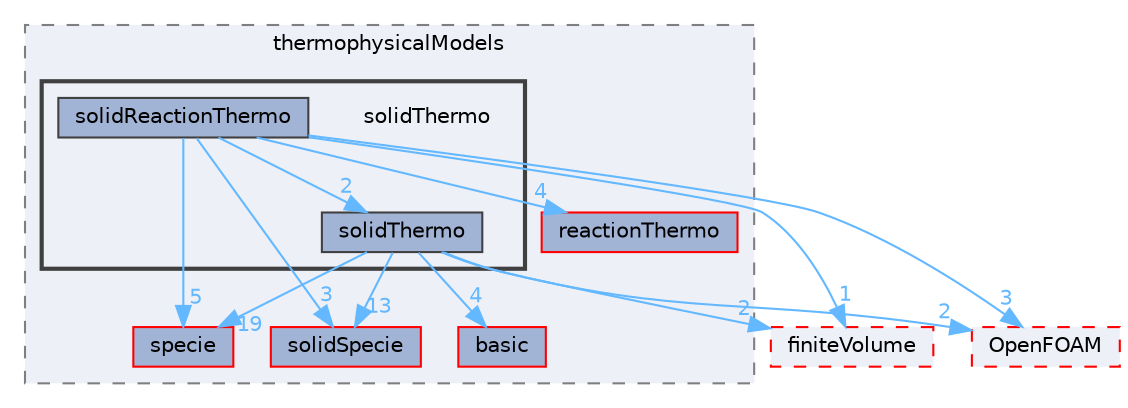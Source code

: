 digraph "src/thermophysicalModels/solidThermo"
{
 // LATEX_PDF_SIZE
  bgcolor="transparent";
  edge [fontname=Helvetica,fontsize=10,labelfontname=Helvetica,labelfontsize=10];
  node [fontname=Helvetica,fontsize=10,shape=box,height=0.2,width=0.4];
  compound=true
  subgraph clusterdir_2778d089ec5c4f66810b11f753867003 {
    graph [ bgcolor="#edf0f7", pencolor="grey50", label="thermophysicalModels", fontname=Helvetica,fontsize=10 style="filled,dashed", URL="dir_2778d089ec5c4f66810b11f753867003.html",tooltip=""]
  dir_5c4bf53b114f4c9237cd4ef0431fc9bd [label="specie", fillcolor="#a2b4d6", color="red", style="filled", URL="dir_5c4bf53b114f4c9237cd4ef0431fc9bd.html",tooltip=""];
  dir_640adc73b6f298758d016476c5bdb471 [label="solidSpecie", fillcolor="#a2b4d6", color="red", style="filled", URL="dir_640adc73b6f298758d016476c5bdb471.html",tooltip=""];
  dir_87c7a4a86ffb283740ec390ea55551cb [label="reactionThermo", fillcolor="#a2b4d6", color="red", style="filled", URL="dir_87c7a4a86ffb283740ec390ea55551cb.html",tooltip=""];
  dir_38cb9973e0eaf6834e10b18bff965c4b [label="basic", fillcolor="#a2b4d6", color="red", style="filled", URL="dir_38cb9973e0eaf6834e10b18bff965c4b.html",tooltip=""];
  subgraph clusterdir_b0a4276768a9e3782bd6f894861ddaf3 {
    graph [ bgcolor="#edf0f7", pencolor="grey25", label="", fontname=Helvetica,fontsize=10 style="filled,bold", URL="dir_b0a4276768a9e3782bd6f894861ddaf3.html",tooltip=""]
    dir_b0a4276768a9e3782bd6f894861ddaf3 [shape=plaintext, label="solidThermo"];
  dir_4bc4d863ebbaceda6fc6f92060da0f56 [label="solidReactionThermo", fillcolor="#a2b4d6", color="grey25", style="filled", URL="dir_4bc4d863ebbaceda6fc6f92060da0f56.html",tooltip=""];
  dir_ed5541df9ad7bd668902e88807c878ec [label="solidThermo", fillcolor="#a2b4d6", color="grey25", style="filled", URL="dir_ed5541df9ad7bd668902e88807c878ec.html",tooltip=""];
  }
  }
  dir_9bd15774b555cf7259a6fa18f99fe99b [label="finiteVolume", fillcolor="#edf0f7", color="red", style="filled,dashed", URL="dir_9bd15774b555cf7259a6fa18f99fe99b.html",tooltip=""];
  dir_c5473ff19b20e6ec4dfe5c310b3778a8 [label="OpenFOAM", fillcolor="#edf0f7", color="red", style="filled,dashed", URL="dir_c5473ff19b20e6ec4dfe5c310b3778a8.html",tooltip=""];
  dir_4bc4d863ebbaceda6fc6f92060da0f56->dir_5c4bf53b114f4c9237cd4ef0431fc9bd [headlabel="5", labeldistance=1.5 headhref="dir_003641_003683.html" href="dir_003641_003683.html" color="steelblue1" fontcolor="steelblue1"];
  dir_4bc4d863ebbaceda6fc6f92060da0f56->dir_640adc73b6f298758d016476c5bdb471 [headlabel="3", labeldistance=1.5 headhref="dir_003641_003642.html" href="dir_003641_003642.html" color="steelblue1" fontcolor="steelblue1"];
  dir_4bc4d863ebbaceda6fc6f92060da0f56->dir_87c7a4a86ffb283740ec390ea55551cb [headlabel="4", labeldistance=1.5 headhref="dir_003641_003245.html" href="dir_003641_003245.html" color="steelblue1" fontcolor="steelblue1"];
  dir_4bc4d863ebbaceda6fc6f92060da0f56->dir_9bd15774b555cf7259a6fa18f99fe99b [headlabel="1", labeldistance=1.5 headhref="dir_003641_001387.html" href="dir_003641_001387.html" color="steelblue1" fontcolor="steelblue1"];
  dir_4bc4d863ebbaceda6fc6f92060da0f56->dir_c5473ff19b20e6ec4dfe5c310b3778a8 [headlabel="3", labeldistance=1.5 headhref="dir_003641_002695.html" href="dir_003641_002695.html" color="steelblue1" fontcolor="steelblue1"];
  dir_4bc4d863ebbaceda6fc6f92060da0f56->dir_ed5541df9ad7bd668902e88807c878ec [headlabel="2", labeldistance=1.5 headhref="dir_003641_003644.html" href="dir_003641_003644.html" color="steelblue1" fontcolor="steelblue1"];
  dir_ed5541df9ad7bd668902e88807c878ec->dir_38cb9973e0eaf6834e10b18bff965c4b [headlabel="4", labeldistance=1.5 headhref="dir_003644_000219.html" href="dir_003644_000219.html" color="steelblue1" fontcolor="steelblue1"];
  dir_ed5541df9ad7bd668902e88807c878ec->dir_5c4bf53b114f4c9237cd4ef0431fc9bd [headlabel="19", labeldistance=1.5 headhref="dir_003644_003683.html" href="dir_003644_003683.html" color="steelblue1" fontcolor="steelblue1"];
  dir_ed5541df9ad7bd668902e88807c878ec->dir_640adc73b6f298758d016476c5bdb471 [headlabel="13", labeldistance=1.5 headhref="dir_003644_003642.html" href="dir_003644_003642.html" color="steelblue1" fontcolor="steelblue1"];
  dir_ed5541df9ad7bd668902e88807c878ec->dir_9bd15774b555cf7259a6fa18f99fe99b [headlabel="2", labeldistance=1.5 headhref="dir_003644_001387.html" href="dir_003644_001387.html" color="steelblue1" fontcolor="steelblue1"];
  dir_ed5541df9ad7bd668902e88807c878ec->dir_c5473ff19b20e6ec4dfe5c310b3778a8 [headlabel="2", labeldistance=1.5 headhref="dir_003644_002695.html" href="dir_003644_002695.html" color="steelblue1" fontcolor="steelblue1"];
}
